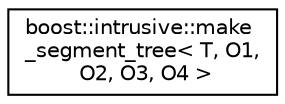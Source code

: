 digraph "Graphical Class Hierarchy"
{
  edge [fontname="Helvetica",fontsize="10",labelfontname="Helvetica",labelfontsize="10"];
  node [fontname="Helvetica",fontsize="10",shape=record];
  rankdir="LR";
  Node0 [label="boost::intrusive::make\l_segment_tree\< T, O1,\l O2, O3, O4 \>",height=0.2,width=0.4,color="black", fillcolor="white", style="filled",URL="$structboost_1_1intrusive_1_1make__segment__tree.html"];
}
